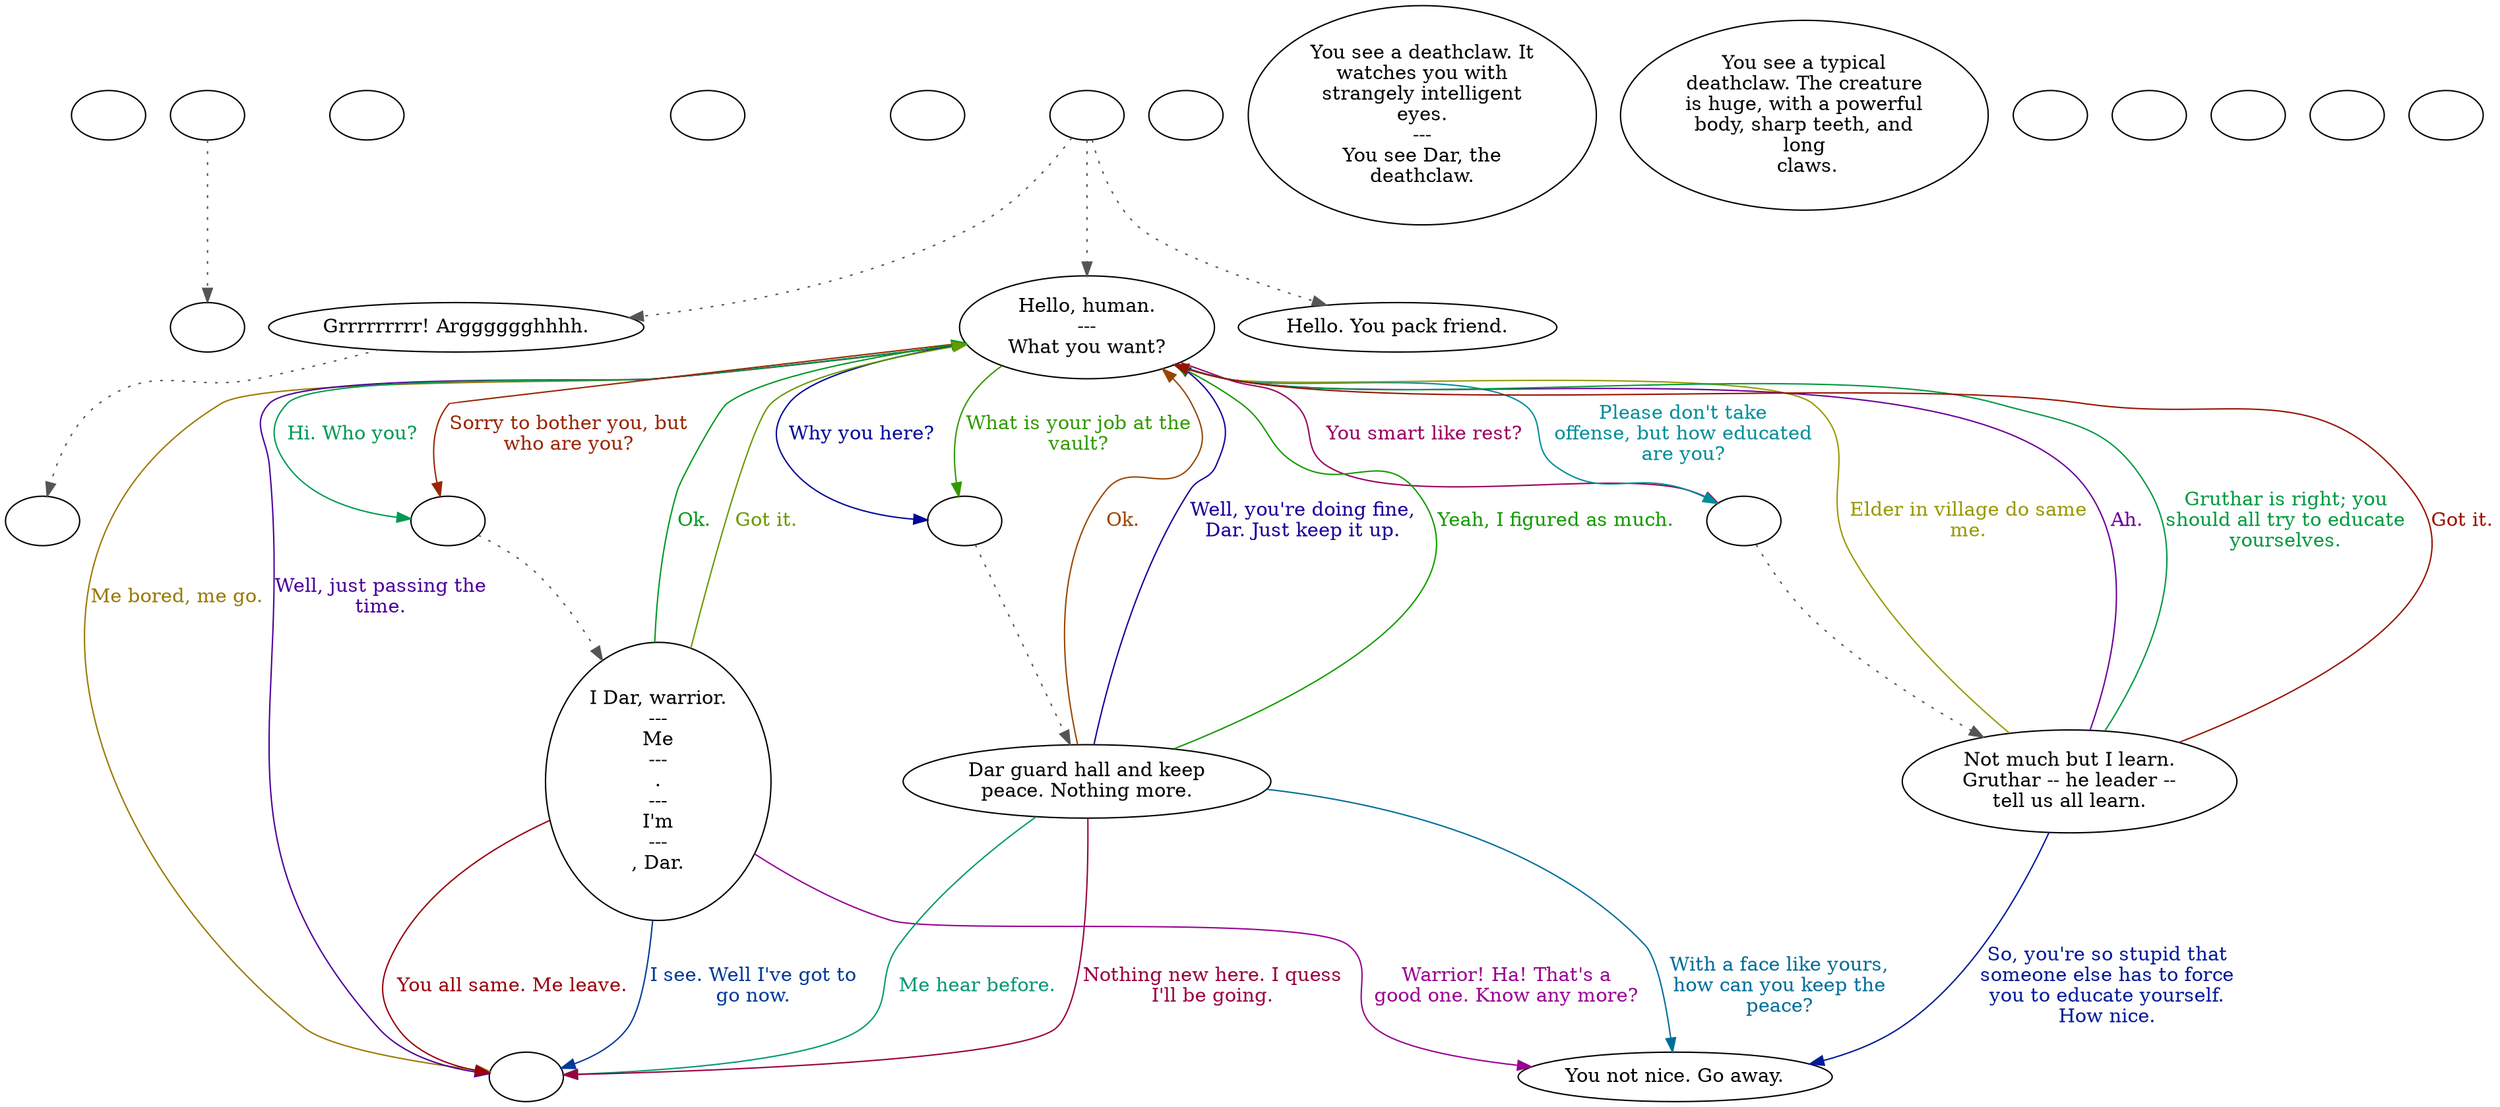 digraph ocdar {
  "checkPartyMembersNearDoor" [style=filled       fillcolor="#FFFFFF"       color="#000000"]
  "checkPartyMembersNearDoor" [label=""]
  "old_pickup_p_proc" [style=filled       fillcolor="#FFFFFF"       color="#000000"]
  "old_pickup_p_proc" [label=""]
  "pickup_p_proc" [style=filled       fillcolor="#FFFFFF"       color="#000000"]
  "pickup_p_proc" -> "old_pickup_p_proc" [style=dotted color="#555555"]
  "pickup_p_proc" [label=""]
  "getTimeBit" [style=filled       fillcolor="#FFFFFF"       color="#000000"]
  "getTimeBit" [label=""]
  "start" [style=filled       fillcolor="#FFFFFF"       color="#000000"]
  "start" [label=""]
  "critter_p_proc" [style=filled       fillcolor="#FFFFFF"       color="#000000"]
  "critter_p_proc" [label=""]
  "talk_p_proc" [style=filled       fillcolor="#FFFFFF"       color="#000000"]
  "talk_p_proc" -> "Node007" [style=dotted color="#555555"]
  "talk_p_proc" -> "Node001" [style=dotted color="#555555"]
  "talk_p_proc" -> "Node006" [style=dotted color="#555555"]
  "talk_p_proc" [label=""]
  "destroy_p_proc" [style=filled       fillcolor="#FFFFFF"       color="#000000"]
  "destroy_p_proc" [label=""]
  "look_at_p_proc" [style=filled       fillcolor="#FFFFFF"       color="#000000"]
  "look_at_p_proc" [label="You see a deathclaw. It\nwatches you with\nstrangely intelligent\neyes.\n---\nYou see Dar, the\ndeathclaw."]
  "description_p_proc" [style=filled       fillcolor="#FFFFFF"       color="#000000"]
  "description_p_proc" [label="You see a typical\ndeathclaw. The creature\nis huge, with a powerful\nbody, sharp teeth, and\nlong\n claws."]
  "use_skill_on_p_proc" [style=filled       fillcolor="#FFFFFF"       color="#000000"]
  "use_skill_on_p_proc" [label=""]
  "damage_p_proc" [style=filled       fillcolor="#FFFFFF"       color="#000000"]
  "damage_p_proc" [label=""]
  "map_enter_p_proc" [style=filled       fillcolor="#FFFFFF"       color="#000000"]
  "map_enter_p_proc" [label=""]
  "push_p_proc" [style=filled       fillcolor="#FFFFFF"       color="#000000"]
  "push_p_proc" [label=""]
  "timed_event_p_proc" [style=filled       fillcolor="#FFFFFF"       color="#000000"]
  "timed_event_p_proc" [label=""]
  "Node998" [style=filled       fillcolor="#FFFFFF"       color="#000000"]
  "Node998" [label=""]
  "Node999" [style=filled       fillcolor="#FFFFFF"       color="#000000"]
  "Node999" [label=""]
  "Node001" [style=filled       fillcolor="#FFFFFF"       color="#000000"]
  "Node001" [label="Hello, human.\n---\nWhat you want?"]
  "Node001" -> "Node002a" [label="Hi. Who you?" color="#009953" fontcolor="#009953"]
  "Node001" -> "Node002a" [label="Sorry to bother you, but\nwho are you?" color="#992600" fontcolor="#992600"]
  "Node001" -> "Node003a" [label="Why you here?" color="#000799" fontcolor="#000799"]
  "Node001" -> "Node003a" [label="What is your job at the\nvault?" color="#339900" fontcolor="#339900"]
  "Node001" -> "Node005a" [label="You smart like rest?" color="#990060" fontcolor="#990060"]
  "Node001" -> "Node005a" [label="Please don't take\noffense, but how educated\nare you?" color="#008D99" fontcolor="#008D99"]
  "Node001" -> "Node999" [label="Me bored, me go." color="#997900" fontcolor="#997900"]
  "Node001" -> "Node999" [label="Well, just passing the\ntime." color="#4C0099" fontcolor="#4C0099"]
  "Node002" [style=filled       fillcolor="#FFFFFF"       color="#000000"]
  "Node002" [label="I Dar, warrior.\n---\nMe\n---\n.\n---\nI'm\n---\n, Dar."]
  "Node002" -> "Node001" [label="Ok." color="#00991F" fontcolor="#00991F"]
  "Node002" -> "Node999" [label="You all same. Me leave." color="#99000D" fontcolor="#99000D"]
  "Node002" -> "Node999" [label="I see. Well I've got to\ngo now." color="#003A99" fontcolor="#003A99"]
  "Node002" -> "Node001" [label="Got it." color="#679900" fontcolor="#679900"]
  "Node002" -> "Node004" [label="Warrior! Ha! That's a\ngood one. Know any more?" color="#990093" fontcolor="#990093"]
  "Node003" [style=filled       fillcolor="#FFFFFF"       color="#000000"]
  "Node003" [label="Dar guard hall and keep\npeace. Nothing more."]
  "Node003" -> "Node999" [label="Me hear before." color="#009972" fontcolor="#009972"]
  "Node003" -> "Node001" [label="Ok." color="#994600" fontcolor="#994600"]
  "Node003" -> "Node001" [label="Well, you're doing fine,\nDar. Just keep it up." color="#190099" fontcolor="#190099"]
  "Node003" -> "Node001" [label="Yeah, I figured as much." color="#149900" fontcolor="#149900"]
  "Node003" -> "Node999" [label="Nothing new here. I quess\nI'll be going." color="#990040" fontcolor="#990040"]
  "Node003" -> "Node004" [label="With a face like yours,\nhow can you keep the\npeace?" color="#006D99" fontcolor="#006D99"]
  "Node004" [style=filled       fillcolor="#FFFFFF"       color="#000000"]
  "Node004" [label="You not nice. Go away."]
  "Node005" [style=filled       fillcolor="#FFFFFF"       color="#000000"]
  "Node005" [label="Not much but I learn.\nGruthar -- he leader --\ntell us all learn."]
  "Node005" -> "Node001" [label="Elder in village do same\nme." color="#999800" fontcolor="#999800"]
  "Node005" -> "Node001" [label="Ah." color="#6C0099" fontcolor="#6C0099"]
  "Node005" -> "Node001" [label="Gruthar is right; you\nshould all try to educate\nyourselves." color="#00993F" fontcolor="#00993F"]
  "Node005" -> "Node001" [label="Got it." color="#991200" fontcolor="#991200"]
  "Node005" -> "Node004" [label="So, you're so stupid that\nsomeone else has to force\nyou to educate yourself.\nHow nice." color="#001A99" fontcolor="#001A99"]
  "Node006" [style=filled       fillcolor="#FFFFFF"       color="#000000"]
  "Node006" [label="Hello. You pack friend."]
  "Node007" [style=filled       fillcolor="#FFFFFF"       color="#000000"]
  "Node007" -> "Node998" [style=dotted color="#555555"]
  "Node007" [label="Grrrrrrrrr! Argggggghhhh."]
  "Node002a" [style=filled       fillcolor="#FFFFFF"       color="#000000"]
  "Node002a" -> "Node002" [style=dotted color="#555555"]
  "Node002a" [label=""]
  "Node003a" [style=filled       fillcolor="#FFFFFF"       color="#000000"]
  "Node003a" -> "Node003" [style=dotted color="#555555"]
  "Node003a" [label=""]
  "Node005a" [style=filled       fillcolor="#FFFFFF"       color="#000000"]
  "Node005a" -> "Node005" [style=dotted color="#555555"]
  "Node005a" [label=""]
}